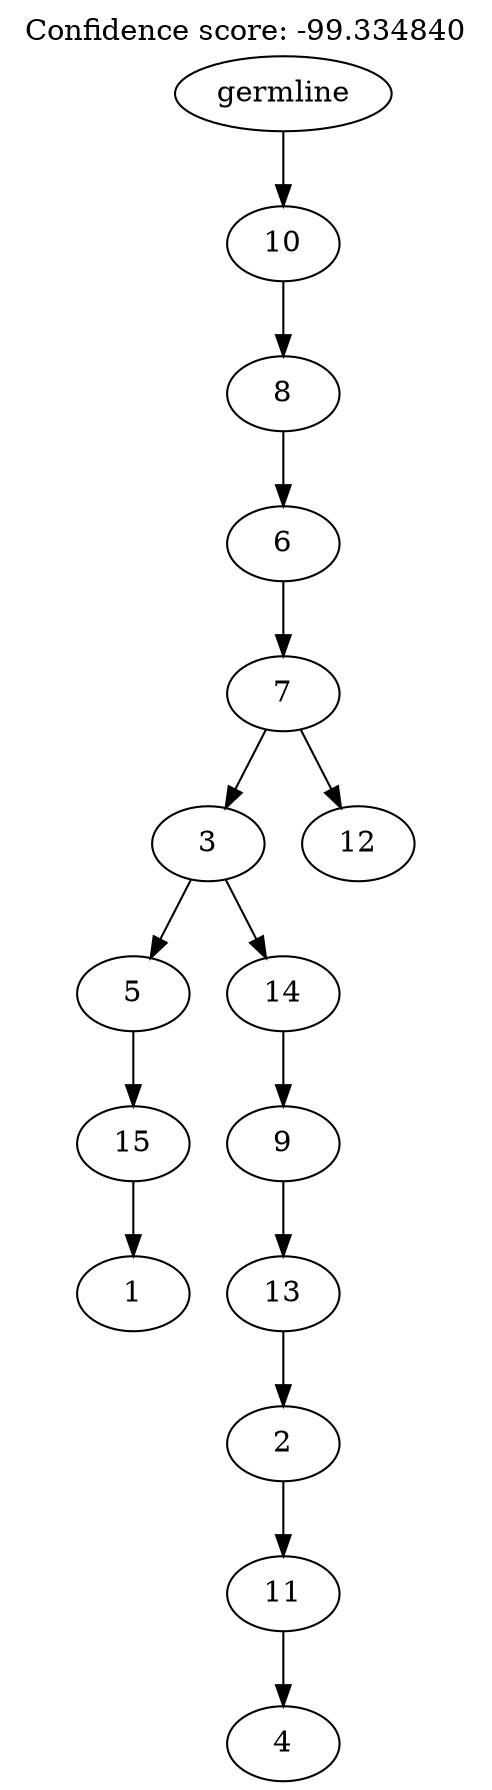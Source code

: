 digraph g {
	"14" -> "15";
	"15" [label="1"];
	"13" -> "14";
	"14" [label="15"];
	"11" -> "12";
	"12" [label="4"];
	"10" -> "11";
	"11" [label="11"];
	"9" -> "10";
	"10" [label="2"];
	"8" -> "9";
	"9" [label="13"];
	"7" -> "8";
	"8" [label="9"];
	"6" -> "7";
	"7" [label="14"];
	"6" -> "13";
	"13" [label="5"];
	"4" -> "5";
	"5" [label="12"];
	"4" -> "6";
	"6" [label="3"];
	"3" -> "4";
	"4" [label="7"];
	"2" -> "3";
	"3" [label="6"];
	"1" -> "2";
	"2" [label="8"];
	"0" -> "1";
	"1" [label="10"];
	"0" [label="germline"];
	labelloc="t";
	label="Confidence score: -99.334840";
}
